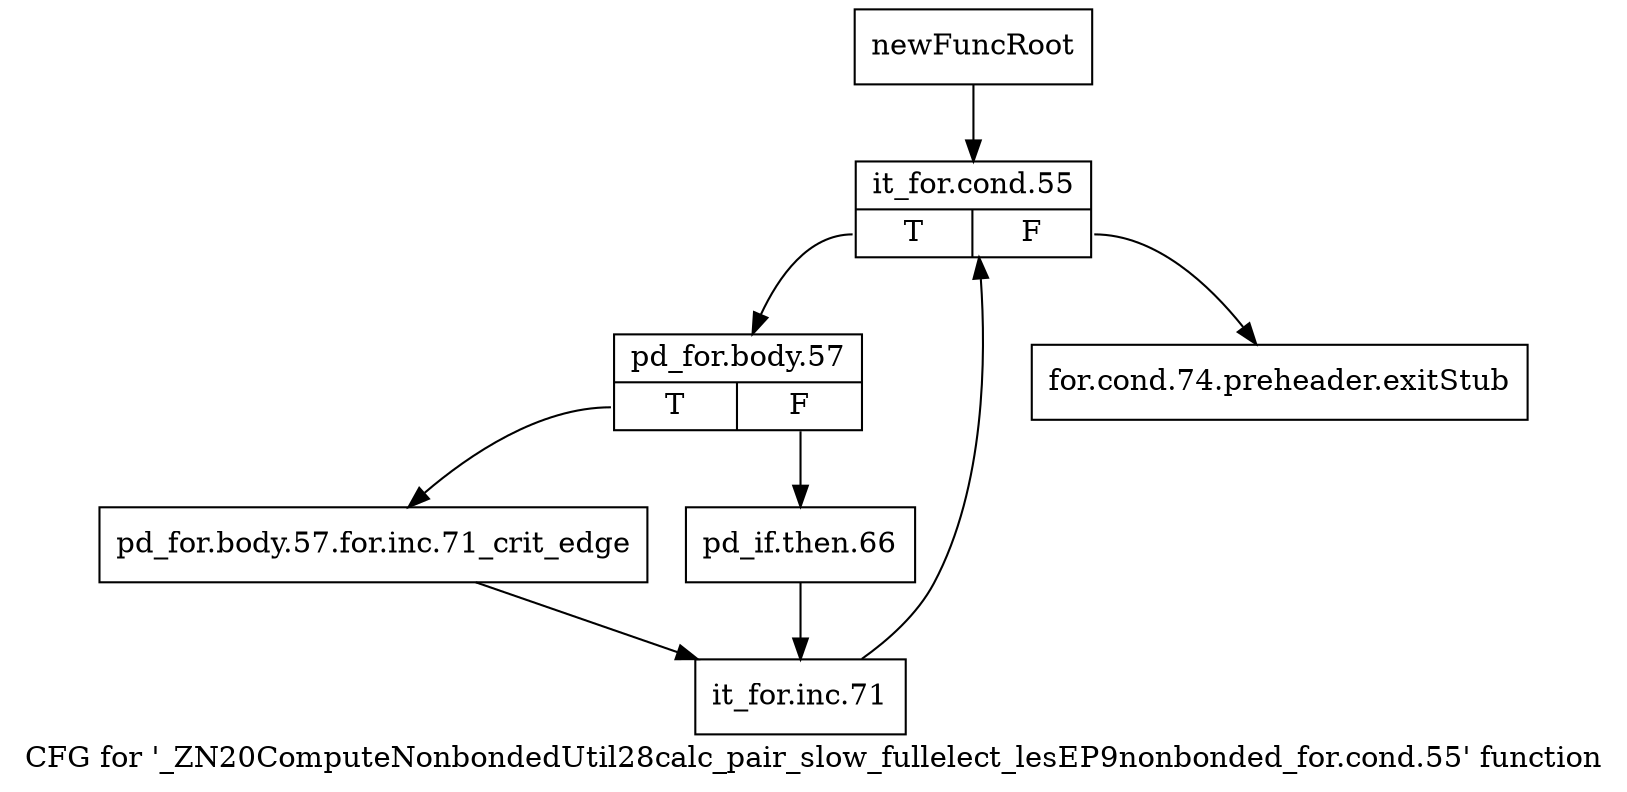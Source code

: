 digraph "CFG for '_ZN20ComputeNonbondedUtil28calc_pair_slow_fullelect_lesEP9nonbonded_for.cond.55' function" {
	label="CFG for '_ZN20ComputeNonbondedUtil28calc_pair_slow_fullelect_lesEP9nonbonded_for.cond.55' function";

	Node0x21a1020 [shape=record,label="{newFuncRoot}"];
	Node0x21a1020 -> Node0x21a10c0;
	Node0x21a1070 [shape=record,label="{for.cond.74.preheader.exitStub}"];
	Node0x21a10c0 [shape=record,label="{it_for.cond.55|{<s0>T|<s1>F}}"];
	Node0x21a10c0:s0 -> Node0x21a1110;
	Node0x21a10c0:s1 -> Node0x21a1070;
	Node0x21a1110 [shape=record,label="{pd_for.body.57|{<s0>T|<s1>F}}"];
	Node0x21a1110:s0 -> Node0x21a11b0;
	Node0x21a1110:s1 -> Node0x21a1160;
	Node0x21a1160 [shape=record,label="{pd_if.then.66}"];
	Node0x21a1160 -> Node0x21a1200;
	Node0x21a11b0 [shape=record,label="{pd_for.body.57.for.inc.71_crit_edge}"];
	Node0x21a11b0 -> Node0x21a1200;
	Node0x21a1200 [shape=record,label="{it_for.inc.71}"];
	Node0x21a1200 -> Node0x21a10c0;
}
